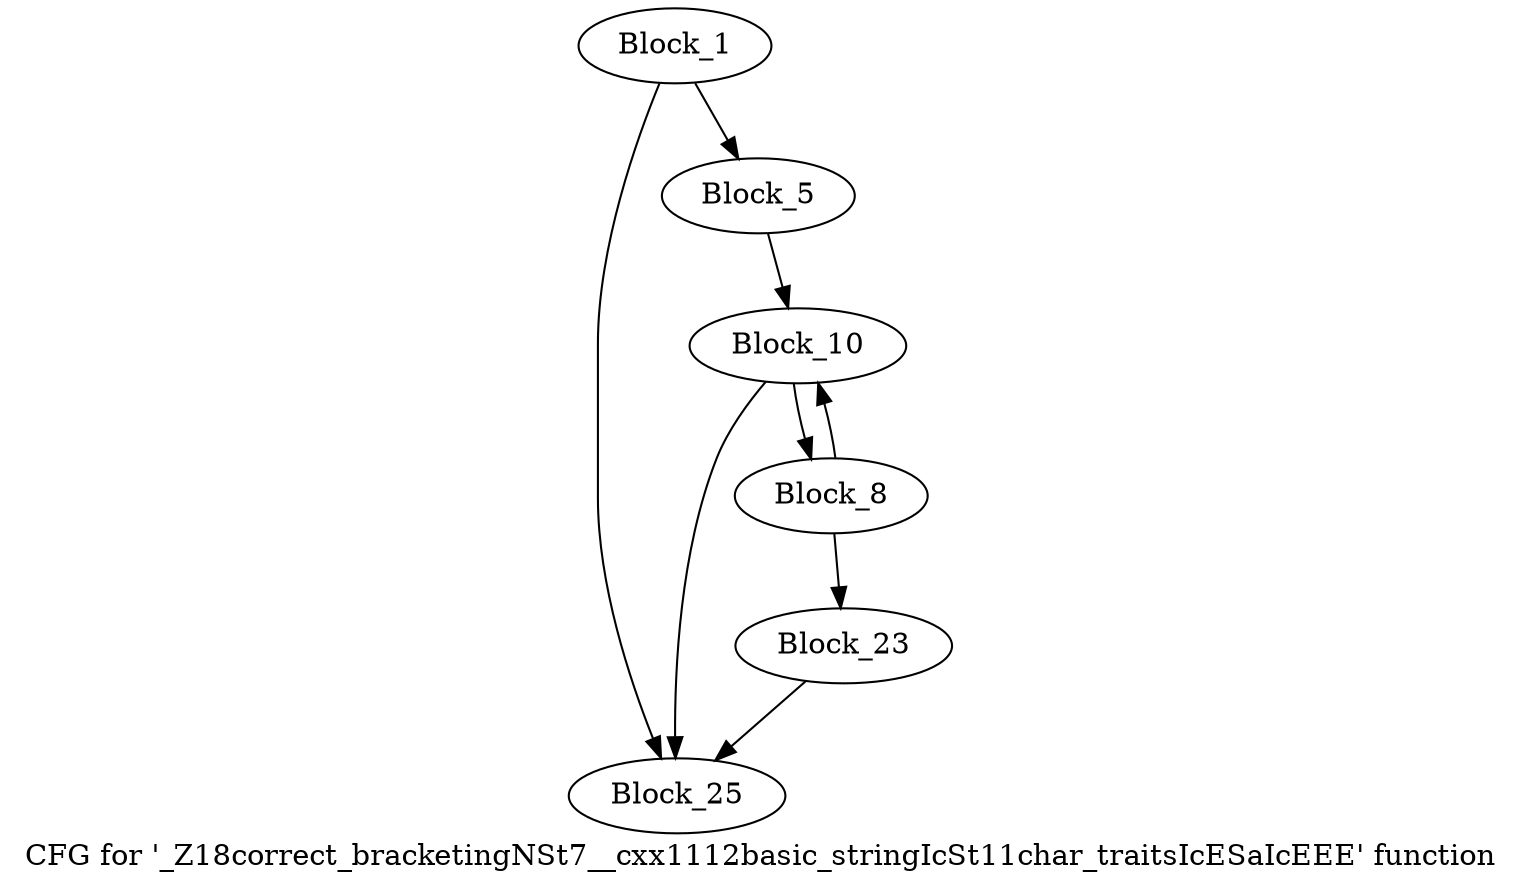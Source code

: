 digraph "CFG for '_Z18correct_bracketingNSt7__cxx1112basic_stringIcSt11char_traitsIcESaIcEEE' function" {
	label="CFG for '_Z18correct_bracketingNSt7__cxx1112basic_stringIcSt11char_traitsIcESaIcEEE' function";

	block_1 [label="Block_1"];
	block_1:s0 -> block_25;
	block_1:s1 -> block_5;
	block_5 [label="Block_5"];
	block_5 -> block_10;
	block_8 [label="Block_8"];
	block_8:s0 -> block_23;
	block_8:s1 -> block_10;
	block_10 [label="Block_10"];
	block_10:s0 -> block_25;
	block_10:s1 -> block_8;
	block_23 [label="Block_23"];
	block_23 -> block_25;
	block_25 [label="Block_25"];
}
